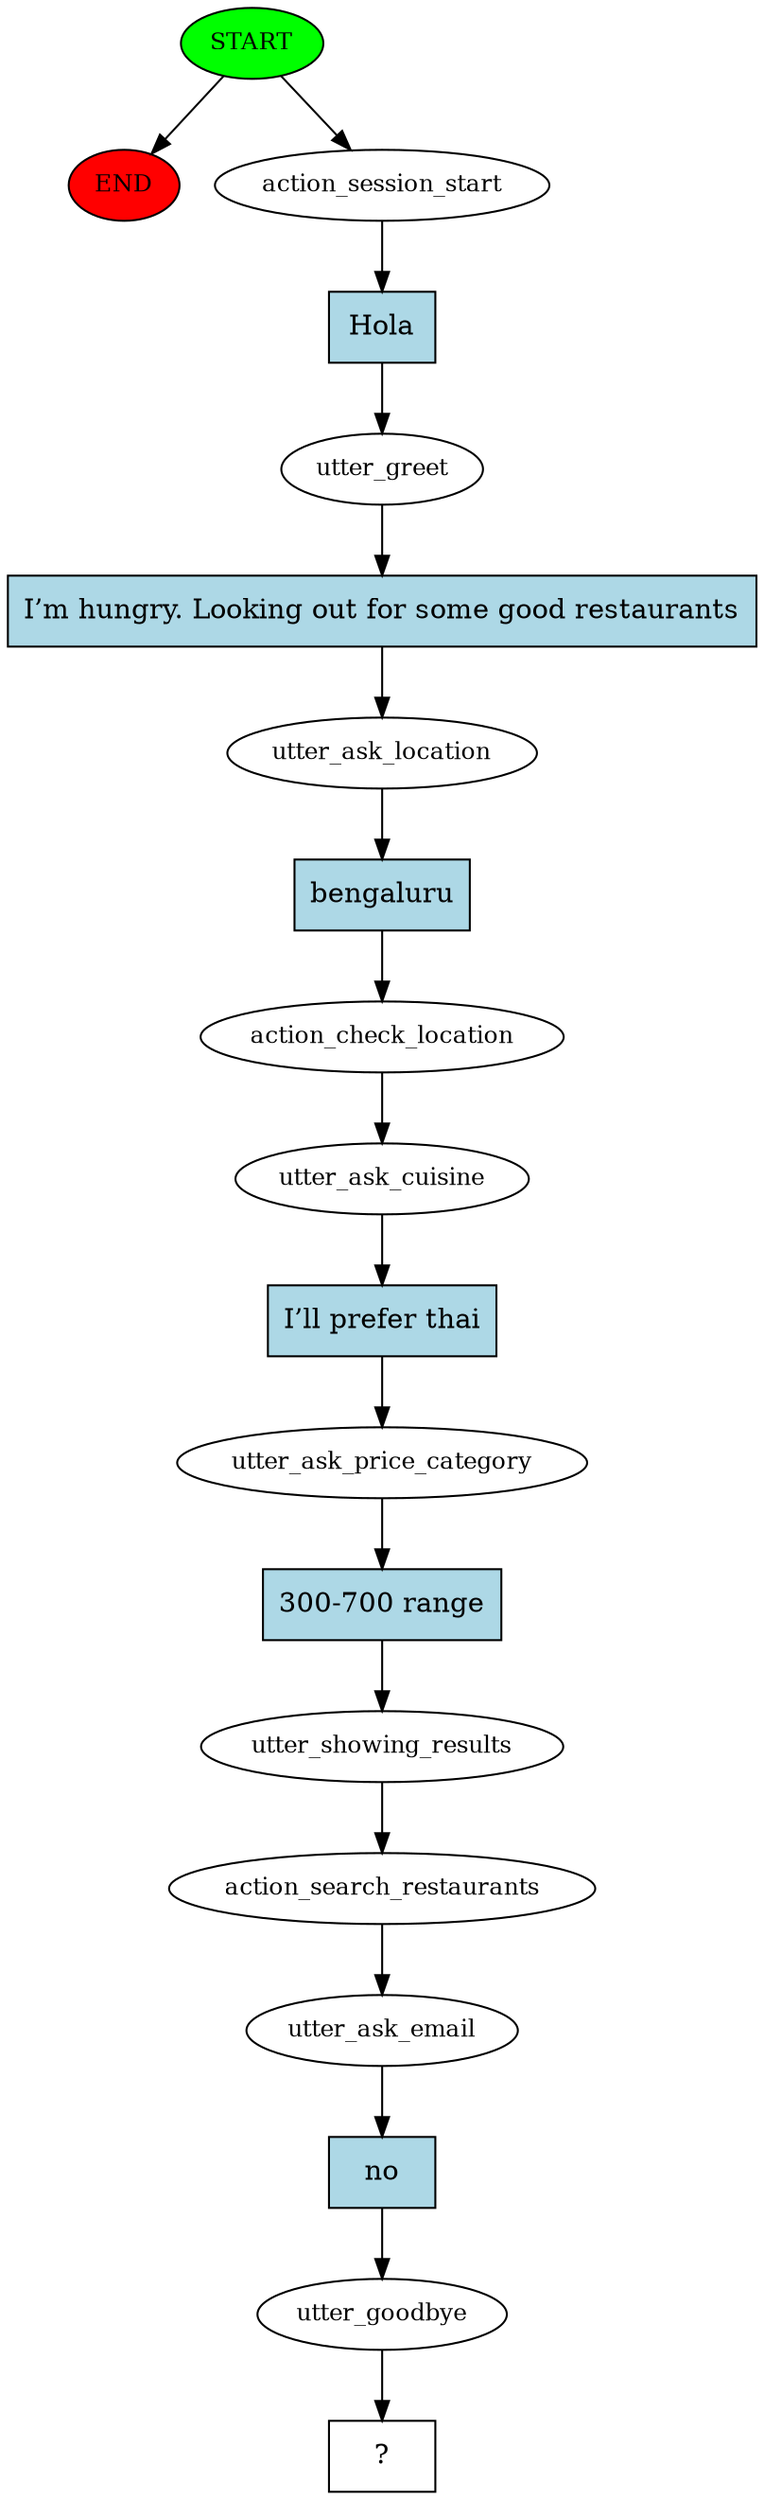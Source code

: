digraph  {
0 [class="start active", fillcolor=green, fontsize=12, label=START, style=filled];
"-1" [class=end, fillcolor=red, fontsize=12, label=END, style=filled];
1 [class=active, fontsize=12, label=action_session_start];
2 [class=active, fontsize=12, label=utter_greet];
3 [class=active, fontsize=12, label=utter_ask_location];
4 [class=active, fontsize=12, label=action_check_location];
5 [class=active, fontsize=12, label=utter_ask_cuisine];
6 [class=active, fontsize=12, label=utter_ask_price_category];
7 [class=active, fontsize=12, label=utter_showing_results];
8 [class=active, fontsize=12, label=action_search_restaurants];
9 [class=active, fontsize=12, label=utter_ask_email];
10 [class=active, fontsize=12, label=utter_goodbye];
11 [class="intent dashed active", label="  ?  ", shape=rect];
12 [class="intent active", fillcolor=lightblue, label=Hola, shape=rect, style=filled];
13 [class="intent active", fillcolor=lightblue, label="I’m hungry. Looking out for some good restaurants", shape=rect, style=filled];
14 [class="intent active", fillcolor=lightblue, label=bengaluru, shape=rect, style=filled];
15 [class="intent active", fillcolor=lightblue, label="I’ll prefer thai", shape=rect, style=filled];
16 [class="intent active", fillcolor=lightblue, label="300-700 range", shape=rect, style=filled];
17 [class="intent active", fillcolor=lightblue, label=no, shape=rect, style=filled];
0 -> "-1"  [class="", key=NONE, label=""];
0 -> 1  [class=active, key=NONE, label=""];
1 -> 12  [class=active, key=0];
2 -> 13  [class=active, key=0];
3 -> 14  [class=active, key=0];
4 -> 5  [class=active, key=NONE, label=""];
5 -> 15  [class=active, key=0];
6 -> 16  [class=active, key=0];
7 -> 8  [class=active, key=NONE, label=""];
8 -> 9  [class=active, key=NONE, label=""];
9 -> 17  [class=active, key=0];
10 -> 11  [class=active, key=NONE, label=""];
12 -> 2  [class=active, key=0];
13 -> 3  [class=active, key=0];
14 -> 4  [class=active, key=0];
15 -> 6  [class=active, key=0];
16 -> 7  [class=active, key=0];
17 -> 10  [class=active, key=0];
}
